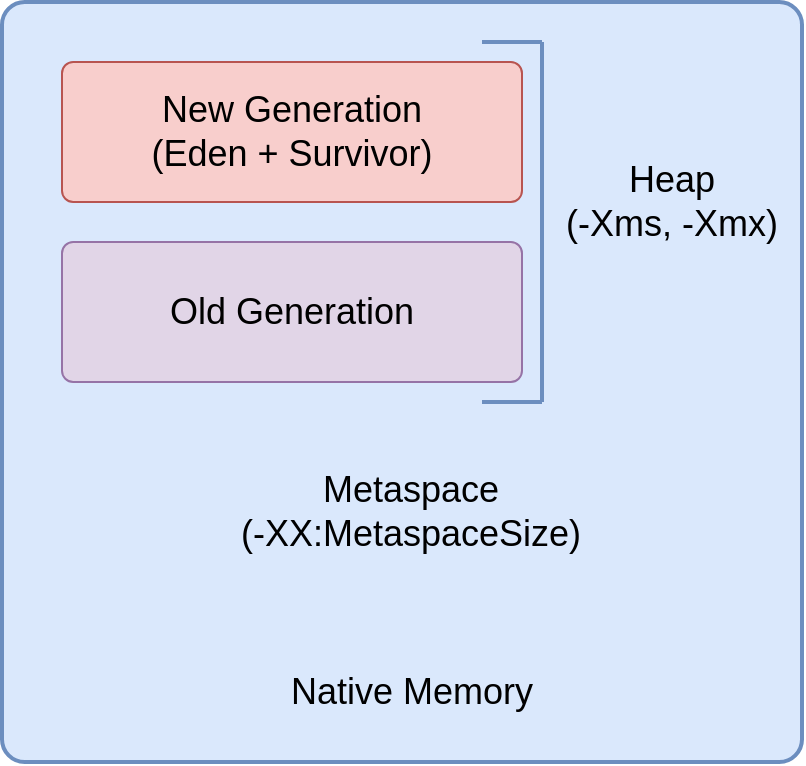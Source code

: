 <mxfile version="24.7.5">
  <diagram name="Страница — 1" id="4j7jPwg-jVtjrppi3zsl">
    <mxGraphModel dx="857" dy="688" grid="1" gridSize="10" guides="1" tooltips="1" connect="1" arrows="1" fold="1" page="1" pageScale="1" pageWidth="827" pageHeight="1169" math="0" shadow="0">
      <root>
        <mxCell id="0" />
        <mxCell id="1" parent="0" />
        <mxCell id="xPBF98BkYW99v3PvWrYV-2" value="" style="rounded=1;whiteSpace=wrap;html=1;fillColor=#dae8fc;strokeColor=#6C8EBF;arcSize=3;fillStyle=solid;strokeWidth=2;" vertex="1" parent="1">
          <mxGeometry x="280" y="370" width="400" height="380" as="geometry" />
        </mxCell>
        <mxCell id="xPBF98BkYW99v3PvWrYV-3" value="&lt;font&gt;New Generation&lt;/font&gt;&lt;div style=&quot;font-size: 18px;&quot;&gt;&lt;font&gt;(Eden + Survivor)&lt;/font&gt;&lt;/div&gt;" style="rounded=1;whiteSpace=wrap;html=1;fillColor=#f8cecc;strokeColor=#b85450;fontSize=18;arcSize=8;fillStyle=solid;fontColor=#000000;" vertex="1" parent="1">
          <mxGeometry x="310" y="400" width="230" height="70" as="geometry" />
        </mxCell>
        <mxCell id="xPBF98BkYW99v3PvWrYV-5" value="&lt;font&gt;Old Generation&lt;/font&gt;" style="rounded=1;whiteSpace=wrap;html=1;fillColor=#e1d5e7;strokeColor=#9673a6;fontSize=18;arcSize=8;fillStyle=solid;fontColor=#000000;" vertex="1" parent="1">
          <mxGeometry x="310" y="490" width="230" height="70" as="geometry" />
        </mxCell>
        <mxCell id="xPBF98BkYW99v3PvWrYV-6" value="&lt;font&gt;Metaspace&lt;br&gt;(-XX:MetaspaceSize)&lt;/font&gt;" style="text;html=1;align=center;verticalAlign=middle;whiteSpace=wrap;rounded=0;fontSize=18;fontColor=#000000;" vertex="1" parent="1">
          <mxGeometry x="380" y="600" width="209" height="50" as="geometry" />
        </mxCell>
        <mxCell id="xPBF98BkYW99v3PvWrYV-7" value="&lt;font&gt;Native Memory&lt;/font&gt;" style="text;html=1;align=center;verticalAlign=middle;whiteSpace=wrap;rounded=0;fontSize=18;fontColor=#000000;" vertex="1" parent="1">
          <mxGeometry x="404.5" y="700" width="160" height="30" as="geometry" />
        </mxCell>
        <mxCell id="xPBF98BkYW99v3PvWrYV-11" value="" style="endArrow=none;html=1;rounded=0;strokeColor=#6C8EBF;strokeWidth=2;" edge="1" parent="1">
          <mxGeometry width="50" height="50" relative="1" as="geometry">
            <mxPoint x="520" y="390" as="sourcePoint" />
            <mxPoint x="550" y="390" as="targetPoint" />
          </mxGeometry>
        </mxCell>
        <mxCell id="xPBF98BkYW99v3PvWrYV-13" value="" style="endArrow=none;html=1;rounded=0;strokeColor=#6C8EBF;strokeWidth=2;" edge="1" parent="1">
          <mxGeometry width="50" height="50" relative="1" as="geometry">
            <mxPoint x="550" y="570" as="sourcePoint" />
            <mxPoint x="550" y="390" as="targetPoint" />
          </mxGeometry>
        </mxCell>
        <mxCell id="xPBF98BkYW99v3PvWrYV-14" value="&lt;font&gt;Heap&lt;/font&gt;&lt;div&gt;&lt;font&gt;(-Xms, -Xmx)&lt;/font&gt;&lt;/div&gt;" style="text;html=1;align=center;verticalAlign=middle;whiteSpace=wrap;rounded=0;fontSize=18;fontColor=#000000;" vertex="1" parent="1">
          <mxGeometry x="550" y="440" width="130" height="60" as="geometry" />
        </mxCell>
        <mxCell id="xPBF98BkYW99v3PvWrYV-15" value="" style="endArrow=none;html=1;rounded=0;strokeColor=#6C8EBF;strokeWidth=2;" edge="1" parent="1">
          <mxGeometry width="50" height="50" relative="1" as="geometry">
            <mxPoint x="520" y="570" as="sourcePoint" />
            <mxPoint x="550" y="570" as="targetPoint" />
          </mxGeometry>
        </mxCell>
      </root>
    </mxGraphModel>
  </diagram>
</mxfile>
